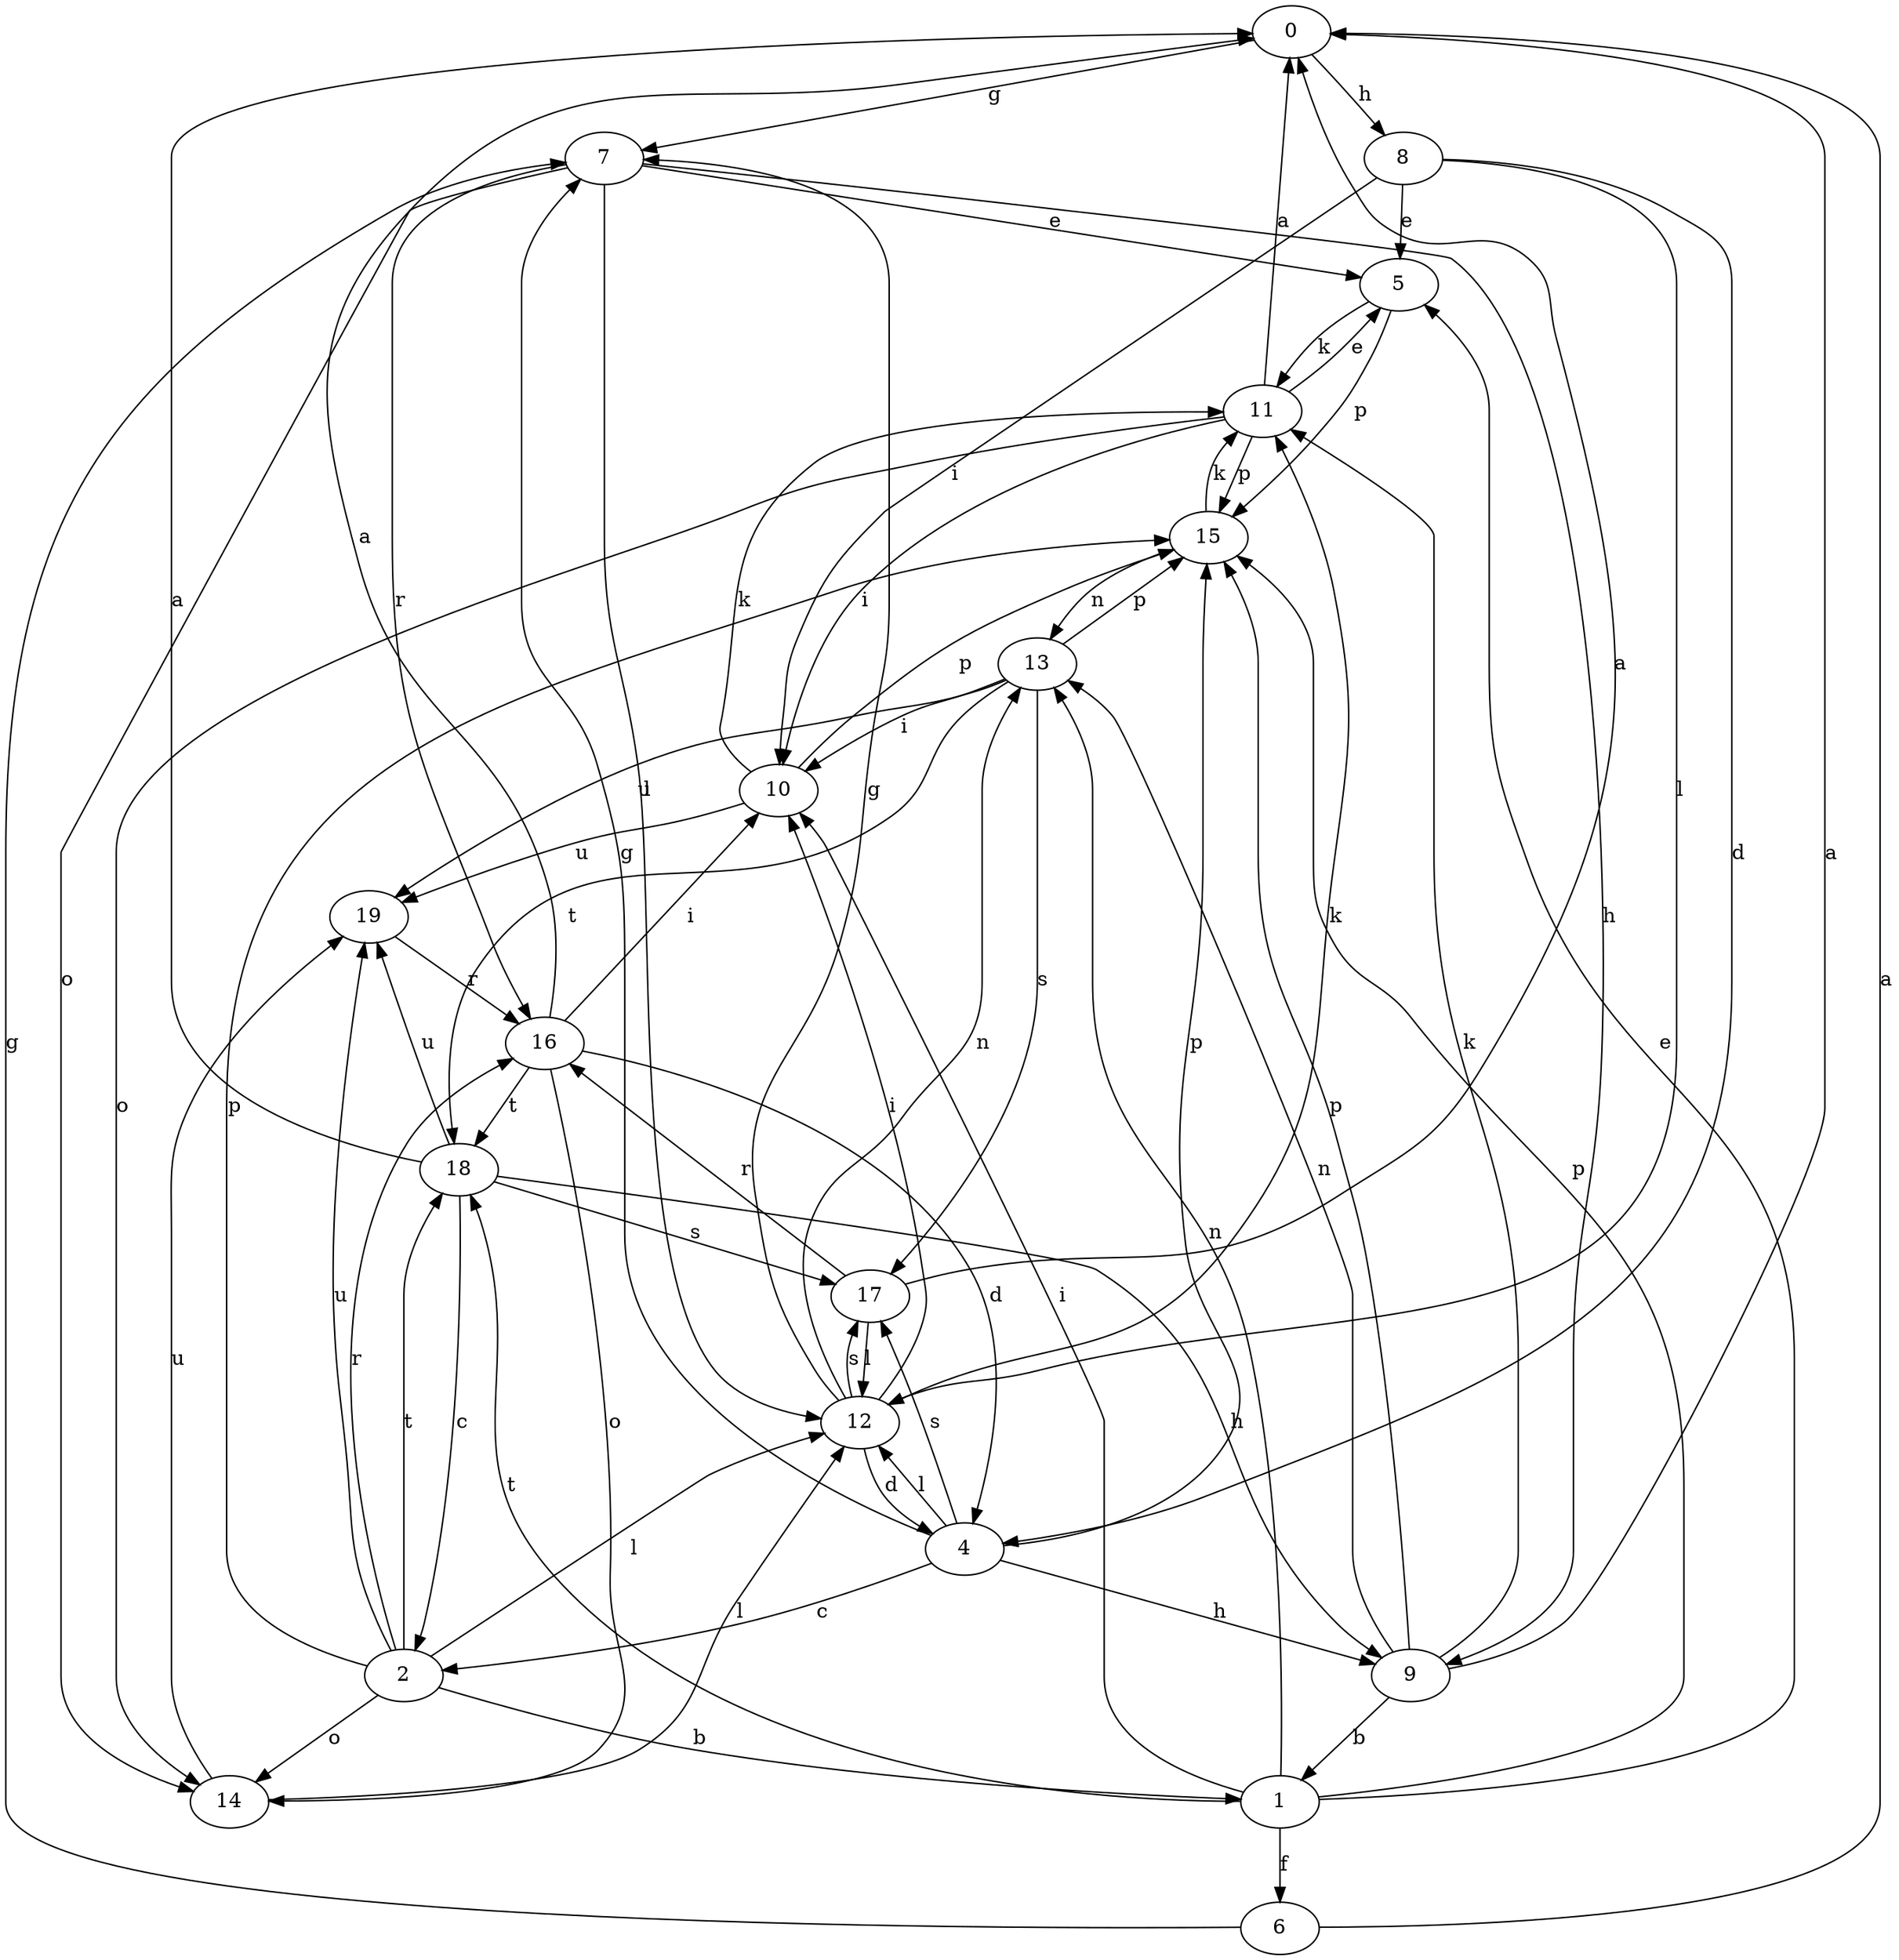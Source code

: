 strict digraph  {
0;
1;
2;
4;
5;
6;
7;
8;
9;
10;
11;
12;
13;
14;
15;
16;
17;
18;
19;
0 -> 7  [label=g];
0 -> 8  [label=h];
1 -> 5  [label=e];
1 -> 6  [label=f];
1 -> 10  [label=i];
1 -> 13  [label=n];
1 -> 15  [label=p];
1 -> 18  [label=t];
2 -> 1  [label=b];
2 -> 12  [label=l];
2 -> 14  [label=o];
2 -> 15  [label=p];
2 -> 16  [label=r];
2 -> 18  [label=t];
2 -> 19  [label=u];
4 -> 2  [label=c];
4 -> 7  [label=g];
4 -> 9  [label=h];
4 -> 12  [label=l];
4 -> 15  [label=p];
4 -> 17  [label=s];
5 -> 11  [label=k];
5 -> 15  [label=p];
6 -> 0  [label=a];
6 -> 7  [label=g];
7 -> 5  [label=e];
7 -> 9  [label=h];
7 -> 12  [label=l];
7 -> 14  [label=o];
7 -> 16  [label=r];
8 -> 4  [label=d];
8 -> 5  [label=e];
8 -> 10  [label=i];
8 -> 12  [label=l];
9 -> 0  [label=a];
9 -> 1  [label=b];
9 -> 11  [label=k];
9 -> 13  [label=n];
9 -> 15  [label=p];
10 -> 11  [label=k];
10 -> 15  [label=p];
10 -> 19  [label=u];
11 -> 0  [label=a];
11 -> 5  [label=e];
11 -> 10  [label=i];
11 -> 14  [label=o];
11 -> 15  [label=p];
12 -> 4  [label=d];
12 -> 7  [label=g];
12 -> 10  [label=i];
12 -> 11  [label=k];
12 -> 13  [label=n];
12 -> 17  [label=s];
13 -> 10  [label=i];
13 -> 15  [label=p];
13 -> 17  [label=s];
13 -> 18  [label=t];
13 -> 19  [label=u];
14 -> 12  [label=l];
14 -> 19  [label=u];
15 -> 11  [label=k];
15 -> 13  [label=n];
16 -> 0  [label=a];
16 -> 4  [label=d];
16 -> 10  [label=i];
16 -> 14  [label=o];
16 -> 18  [label=t];
17 -> 0  [label=a];
17 -> 12  [label=l];
17 -> 16  [label=r];
18 -> 0  [label=a];
18 -> 2  [label=c];
18 -> 9  [label=h];
18 -> 17  [label=s];
18 -> 19  [label=u];
19 -> 16  [label=r];
}
